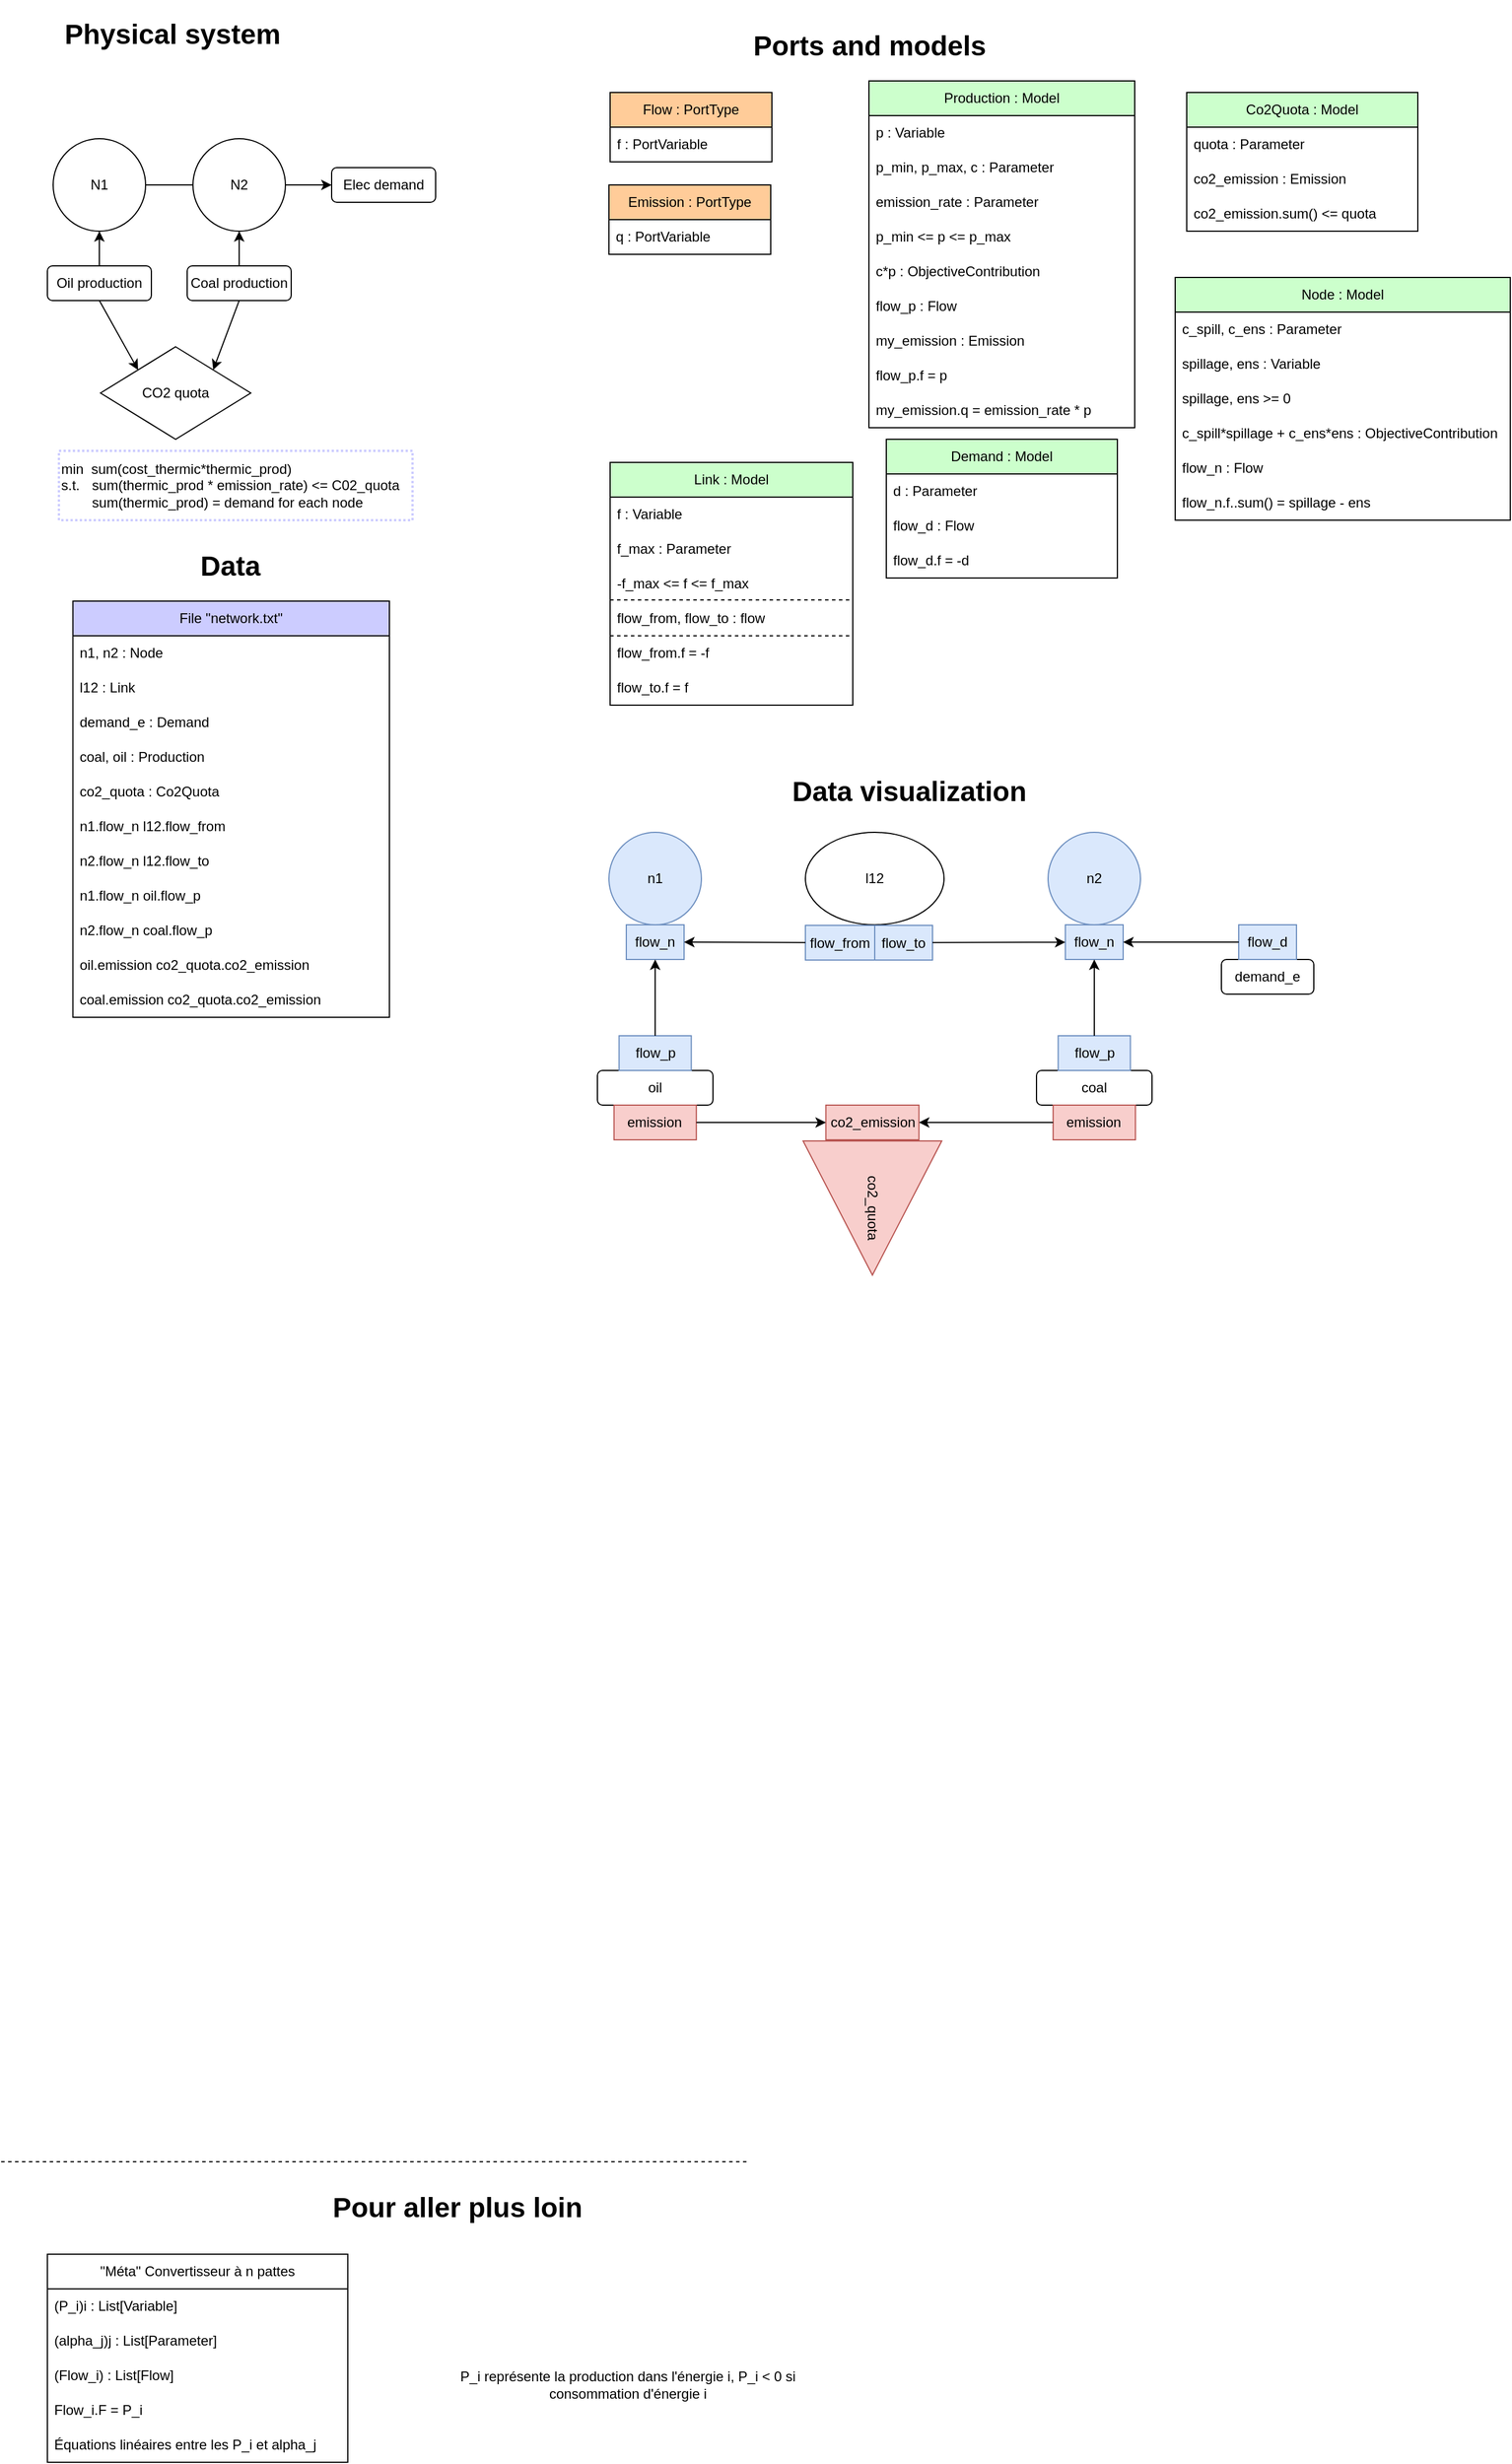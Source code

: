 <mxfile>
    <diagram id="C5RBs43oDa-KdzZeNtuy" name="Page-1">
        <mxGraphModel dx="1202" dy="1762" grid="1" gridSize="10" guides="1" tooltips="1" connect="1" arrows="1" fold="1" page="1" pageScale="1" pageWidth="827" pageHeight="1169" math="0" shadow="0">
            <root>
                <mxCell id="WIyWlLk6GJQsqaUBKTNV-0"/>
                <mxCell id="WIyWlLk6GJQsqaUBKTNV-1" parent="WIyWlLk6GJQsqaUBKTNV-0"/>
                <mxCell id="hW5n2ouBTmK9XzmkuQqM-82" value="" style="endArrow=none;dashed=1;html=1;rounded=0;" parent="WIyWlLk6GJQsqaUBKTNV-1" edge="1">
                    <mxGeometry width="50" height="50" relative="1" as="geometry">
                        <mxPoint x="54" y="1410" as="sourcePoint"/>
                        <mxPoint x="699" y="1410" as="targetPoint"/>
                    </mxGeometry>
                </mxCell>
                <mxCell id="hW5n2ouBTmK9XzmkuQqM-84" value="&quot;Méta&quot; Convertisseur à n pattes" style="swimlane;fontStyle=0;childLayout=stackLayout;horizontal=1;startSize=30;horizontalStack=0;resizeParent=1;resizeParentMax=0;resizeLast=0;collapsible=1;marginBottom=0;whiteSpace=wrap;html=1;" parent="WIyWlLk6GJQsqaUBKTNV-1" vertex="1">
                    <mxGeometry x="94" y="1490" width="260" height="180" as="geometry"/>
                </mxCell>
                <mxCell id="hW5n2ouBTmK9XzmkuQqM-85" value="(P_i)i : List[Variable]" style="text;strokeColor=none;fillColor=none;align=left;verticalAlign=middle;spacingLeft=4;spacingRight=4;overflow=hidden;points=[[0,0.5],[1,0.5]];portConstraint=eastwest;rotatable=0;whiteSpace=wrap;html=1;" parent="hW5n2ouBTmK9XzmkuQqM-84" vertex="1">
                    <mxGeometry y="30" width="260" height="30" as="geometry"/>
                </mxCell>
                <mxCell id="hW5n2ouBTmK9XzmkuQqM-86" value="(alpha_j)j : List[Parameter]" style="text;strokeColor=none;fillColor=none;align=left;verticalAlign=middle;spacingLeft=4;spacingRight=4;overflow=hidden;points=[[0,0.5],[1,0.5]];portConstraint=eastwest;rotatable=0;whiteSpace=wrap;html=1;" parent="hW5n2ouBTmK9XzmkuQqM-84" vertex="1">
                    <mxGeometry y="60" width="260" height="30" as="geometry"/>
                </mxCell>
                <mxCell id="hW5n2ouBTmK9XzmkuQqM-88" value="(Flow_i) : List[Flow]" style="text;strokeColor=none;fillColor=none;align=left;verticalAlign=middle;spacingLeft=4;spacingRight=4;overflow=hidden;points=[[0,0.5],[1,0.5]];portConstraint=eastwest;rotatable=0;whiteSpace=wrap;html=1;" parent="hW5n2ouBTmK9XzmkuQqM-84" vertex="1">
                    <mxGeometry y="90" width="260" height="30" as="geometry"/>
                </mxCell>
                <mxCell id="hW5n2ouBTmK9XzmkuQqM-91" value="Flow_i.F = P_i" style="text;strokeColor=none;fillColor=none;align=left;verticalAlign=middle;spacingLeft=4;spacingRight=4;overflow=hidden;points=[[0,0.5],[1,0.5]];portConstraint=eastwest;rotatable=0;whiteSpace=wrap;html=1;" parent="hW5n2ouBTmK9XzmkuQqM-84" vertex="1">
                    <mxGeometry y="120" width="260" height="30" as="geometry"/>
                </mxCell>
                <mxCell id="hW5n2ouBTmK9XzmkuQqM-92" value="Équations linéaires entre les P_i et alpha_j" style="text;strokeColor=none;fillColor=none;align=left;verticalAlign=middle;spacingLeft=4;spacingRight=4;overflow=hidden;points=[[0,0.5],[1,0.5]];portConstraint=eastwest;rotatable=0;whiteSpace=wrap;html=1;" parent="hW5n2ouBTmK9XzmkuQqM-84" vertex="1">
                    <mxGeometry y="150" width="260" height="30" as="geometry"/>
                </mxCell>
                <mxCell id="hW5n2ouBTmK9XzmkuQqM-93" value="P_i représente la production dans l'énergie i, P_i &amp;lt; 0 si consommation d'énergie i" style="text;html=1;strokeColor=none;fillColor=none;align=center;verticalAlign=middle;whiteSpace=wrap;rounded=0;" parent="WIyWlLk6GJQsqaUBKTNV-1" vertex="1">
                    <mxGeometry x="419" y="1565" width="355" height="75" as="geometry"/>
                </mxCell>
                <mxCell id="hW5n2ouBTmK9XzmkuQqM-100" value="&lt;h1&gt;Pour aller plus loin&lt;br&gt;&lt;/h1&gt;" style="text;html=1;strokeColor=none;fillColor=none;spacing=5;spacingTop=-20;whiteSpace=wrap;overflow=hidden;rounded=0;align=center;" parent="WIyWlLk6GJQsqaUBKTNV-1" vertex="1">
                    <mxGeometry x="324" y="1430" width="250" height="40" as="geometry"/>
                </mxCell>
                <mxCell id="11" value="&lt;font style=&quot;&quot;&gt;&lt;b style=&quot;&quot;&gt;&lt;font style=&quot;font-size: 24px;&quot;&gt;Data visualization&lt;/font&gt;&lt;br&gt;&lt;/b&gt;&lt;/font&gt;" style="text;html=1;strokeColor=none;fillColor=none;align=center;verticalAlign=middle;whiteSpace=wrap;rounded=0;" parent="WIyWlLk6GJQsqaUBKTNV-1" vertex="1">
                    <mxGeometry x="680" y="200" width="320" height="50" as="geometry"/>
                </mxCell>
                <mxCell id="57" value="N1" style="ellipse;whiteSpace=wrap;html=1;aspect=fixed;" parent="WIyWlLk6GJQsqaUBKTNV-1" vertex="1">
                    <mxGeometry x="99" y="-340" width="80" height="80" as="geometry"/>
                </mxCell>
                <mxCell id="58" value="" style="endArrow=none;html=1;exitX=1;exitY=0.5;exitDx=0;exitDy=0;entryX=0;entryY=0.5;entryDx=0;entryDy=0;" parent="WIyWlLk6GJQsqaUBKTNV-1" source="57" target="hW5n2ouBTmK9XzmkuQqM-59" edge="1">
                    <mxGeometry width="50" height="50" relative="1" as="geometry">
                        <mxPoint x="520" y="-290" as="sourcePoint"/>
                        <mxPoint x="570" y="-340" as="targetPoint"/>
                    </mxGeometry>
                </mxCell>
                <mxCell id="62" style="edgeStyle=none;html=1;entryX=0.5;entryY=1;entryDx=0;entryDy=0;" parent="WIyWlLk6GJQsqaUBKTNV-1" source="59" target="57" edge="1">
                    <mxGeometry relative="1" as="geometry"/>
                </mxCell>
                <mxCell id="65" style="edgeStyle=none;html=1;exitX=0.5;exitY=1;exitDx=0;exitDy=0;entryX=0;entryY=0;entryDx=0;entryDy=0;" parent="WIyWlLk6GJQsqaUBKTNV-1" source="59" target="64" edge="1">
                    <mxGeometry relative="1" as="geometry"/>
                </mxCell>
                <mxCell id="59" value="Oil production" style="rounded=1;whiteSpace=wrap;html=1;" parent="WIyWlLk6GJQsqaUBKTNV-1" vertex="1">
                    <mxGeometry x="94" y="-230" width="90" height="30" as="geometry"/>
                </mxCell>
                <mxCell id="64" value="CO2 quota" style="rhombus;whiteSpace=wrap;html=1;" parent="WIyWlLk6GJQsqaUBKTNV-1" vertex="1">
                    <mxGeometry x="140" y="-160" width="130" height="80" as="geometry"/>
                </mxCell>
                <mxCell id="66" style="edgeStyle=none;html=1;exitX=0.5;exitY=1;exitDx=0;exitDy=0;entryX=1;entryY=0;entryDx=0;entryDy=0;" parent="WIyWlLk6GJQsqaUBKTNV-1" source="hW5n2ouBTmK9XzmkuQqM-65" target="64" edge="1">
                    <mxGeometry relative="1" as="geometry"/>
                </mxCell>
                <mxCell id="hW5n2ouBTmK9XzmkuQqM-81" value="&lt;h1&gt;Physical system&lt;br&gt;&lt;/h1&gt;" style="text;html=1;strokeColor=none;fillColor=none;spacing=5;spacingTop=-20;whiteSpace=wrap;overflow=hidden;rounded=0;" parent="WIyWlLk6GJQsqaUBKTNV-1" vertex="1">
                    <mxGeometry x="104" y="-450" width="250" height="40" as="geometry"/>
                </mxCell>
                <mxCell id="50" value="" style="group" parent="WIyWlLk6GJQsqaUBKTNV-1" vertex="1" connectable="0">
                    <mxGeometry x="220" y="-390" width="220" height="180" as="geometry"/>
                </mxCell>
                <mxCell id="hW5n2ouBTmK9XzmkuQqM-59" value="N2" style="ellipse;whiteSpace=wrap;html=1;aspect=fixed;" parent="50" vertex="1">
                    <mxGeometry y="50" width="80" height="80" as="geometry"/>
                </mxCell>
                <mxCell id="hW5n2ouBTmK9XzmkuQqM-62" value="" style="endArrow=classic;html=1;rounded=0;exitX=1;exitY=0.5;exitDx=0;exitDy=0;entryX=0;entryY=0.5;entryDx=0;entryDy=0;" parent="50" source="hW5n2ouBTmK9XzmkuQqM-59" target="hW5n2ouBTmK9XzmkuQqM-66" edge="1">
                    <mxGeometry width="50" height="50" relative="1" as="geometry">
                        <mxPoint x="177" y="32" as="sourcePoint"/>
                        <mxPoint x="120" y="20" as="targetPoint"/>
                    </mxGeometry>
                </mxCell>
                <mxCell id="63" style="edgeStyle=none;html=1;entryX=0.5;entryY=1;entryDx=0;entryDy=0;" parent="50" source="hW5n2ouBTmK9XzmkuQqM-65" target="hW5n2ouBTmK9XzmkuQqM-59" edge="1">
                    <mxGeometry relative="1" as="geometry"/>
                </mxCell>
                <mxCell id="hW5n2ouBTmK9XzmkuQqM-65" value="Coal production" style="rounded=1;whiteSpace=wrap;html=1;" parent="50" vertex="1">
                    <mxGeometry x="-5" y="160" width="90" height="30" as="geometry"/>
                </mxCell>
                <mxCell id="hW5n2ouBTmK9XzmkuQqM-66" value="Elec demand" style="rounded=1;whiteSpace=wrap;html=1;" parent="50" vertex="1">
                    <mxGeometry x="120" y="75" width="90" height="30" as="geometry"/>
                </mxCell>
                <mxCell id="119" value="" style="group" parent="WIyWlLk6GJQsqaUBKTNV-1" vertex="1" connectable="0">
                    <mxGeometry x="570" y="260" width="620" height="385" as="geometry"/>
                </mxCell>
                <mxCell id="94" value="" style="group" parent="119" vertex="1" connectable="0">
                    <mxGeometry x="10" width="80" height="110" as="geometry"/>
                </mxCell>
                <mxCell id="92" value="n1" style="ellipse;whiteSpace=wrap;html=1;aspect=fixed;fillColor=#dae8fc;strokeColor=#6c8ebf;container=0;" parent="94" vertex="1">
                    <mxGeometry width="80" height="80" as="geometry"/>
                </mxCell>
                <mxCell id="93" value="flow_n" style="rounded=0;whiteSpace=wrap;html=1;fillColor=#dae8fc;strokeColor=#6c8ebf;container=0;" parent="94" vertex="1">
                    <mxGeometry x="15" y="80" width="50" height="30" as="geometry"/>
                </mxCell>
                <mxCell id="9" value="n2" style="ellipse;whiteSpace=wrap;html=1;aspect=fixed;fillColor=#dae8fc;strokeColor=#6c8ebf;container=0;" parent="119" vertex="1">
                    <mxGeometry x="390" width="80" height="80" as="geometry"/>
                </mxCell>
                <mxCell id="10" value="flow_n" style="rounded=0;whiteSpace=wrap;html=1;fillColor=#dae8fc;strokeColor=#6c8ebf;container=0;" parent="119" vertex="1">
                    <mxGeometry x="405" y="80" width="50" height="30" as="geometry"/>
                </mxCell>
                <mxCell id="99" value="" style="group" parent="119" vertex="1" connectable="0">
                    <mxGeometry x="540" y="80" width="80" height="60" as="geometry"/>
                </mxCell>
                <mxCell id="35" value="demand_e" style="rounded=1;whiteSpace=wrap;html=1;container=0;" parent="99" vertex="1">
                    <mxGeometry y="30" width="80" height="30" as="geometry"/>
                </mxCell>
                <mxCell id="36" value="flow_d" style="rounded=0;whiteSpace=wrap;html=1;fillColor=#dae8fc;strokeColor=#6c8ebf;container=0;" parent="99" vertex="1">
                    <mxGeometry x="15" width="50" height="30" as="geometry"/>
                </mxCell>
                <mxCell id="103" value="" style="group" parent="119" vertex="1" connectable="0">
                    <mxGeometry x="180" width="120" height="110.5" as="geometry"/>
                </mxCell>
                <mxCell id="104" value="l12" style="ellipse;whiteSpace=wrap;html=1;container=0;" parent="103" vertex="1">
                    <mxGeometry width="120" height="80" as="geometry"/>
                </mxCell>
                <mxCell id="105" value="" style="group;fillColor=#f8cecc;strokeColor=#b85450;container=0;" parent="103" vertex="1" connectable="0">
                    <mxGeometry x="10" y="80.5" width="100" height="30" as="geometry"/>
                </mxCell>
                <mxCell id="106" value="flow_from" style="rounded=0;whiteSpace=wrap;html=1;fillColor=#dae8fc;strokeColor=#6c8ebf;container=0;" parent="103" vertex="1">
                    <mxGeometry y="80.5" width="60" height="30" as="geometry"/>
                </mxCell>
                <mxCell id="107" value="flow_to" style="rounded=0;whiteSpace=wrap;html=1;fillColor=#dae8fc;strokeColor=#6c8ebf;container=0;" parent="103" vertex="1">
                    <mxGeometry x="60" y="80.5" width="50" height="30" as="geometry"/>
                </mxCell>
                <mxCell id="112" value="" style="group" parent="119" vertex="1" connectable="0">
                    <mxGeometry x="380" y="176" width="100" height="90" as="geometry"/>
                </mxCell>
                <mxCell id="96" value="" style="group" parent="112" vertex="1" connectable="0">
                    <mxGeometry width="100" height="60" as="geometry"/>
                </mxCell>
                <mxCell id="97" value="coal" style="rounded=1;whiteSpace=wrap;html=1;container=0;" parent="96" vertex="1">
                    <mxGeometry y="30" width="100" height="30" as="geometry"/>
                </mxCell>
                <mxCell id="98" value="flow_p" style="rounded=0;whiteSpace=wrap;html=1;fillColor=#dae8fc;strokeColor=#6c8ebf;container=0;" parent="96" vertex="1">
                    <mxGeometry x="18.75" width="62.5" height="30" as="geometry"/>
                </mxCell>
                <mxCell id="115" value="emission" style="rounded=0;whiteSpace=wrap;html=1;fillColor=#f8cecc;strokeColor=#b85450;container=0;" parent="112" vertex="1">
                    <mxGeometry x="14.38" y="60" width="71.25" height="30" as="geometry"/>
                </mxCell>
                <mxCell id="113" value="" style="group" parent="119" vertex="1" connectable="0">
                    <mxGeometry y="176" width="100" height="90" as="geometry"/>
                </mxCell>
                <mxCell id="95" value="" style="group" parent="113" vertex="1" connectable="0">
                    <mxGeometry width="100" height="60" as="geometry"/>
                </mxCell>
                <mxCell id="30" value="oil" style="rounded=1;whiteSpace=wrap;html=1;container=0;" parent="95" vertex="1">
                    <mxGeometry y="30" width="100" height="30" as="geometry"/>
                </mxCell>
                <mxCell id="31" value="flow_p" style="rounded=0;whiteSpace=wrap;html=1;fillColor=#dae8fc;strokeColor=#6c8ebf;container=0;" parent="95" vertex="1">
                    <mxGeometry x="18.75" width="62.5" height="30" as="geometry"/>
                </mxCell>
                <mxCell id="110" value="emission" style="rounded=0;whiteSpace=wrap;html=1;fillColor=#f8cecc;strokeColor=#b85450;container=0;" parent="113" vertex="1">
                    <mxGeometry x="14.38" y="60" width="71.25" height="30" as="geometry"/>
                </mxCell>
                <mxCell id="116" value="" style="group" parent="119" vertex="1" connectable="0">
                    <mxGeometry x="180" y="230" width="131" height="155" as="geometry"/>
                </mxCell>
                <mxCell id="114" value="co2_quota" style="triangle;whiteSpace=wrap;html=1;rotation=90;fillColor=#f8cecc;strokeColor=#b85450;" parent="116" vertex="1">
                    <mxGeometry y="35" width="116" height="120" as="geometry"/>
                </mxCell>
                <mxCell id="111" value="co2_emission" style="rounded=0;whiteSpace=wrap;html=1;fillColor=#f8cecc;strokeColor=#b85450;container=0;" parent="116" vertex="1">
                    <mxGeometry x="17.722" y="6" width="80.556" height="30" as="geometry"/>
                </mxCell>
                <mxCell id="188" style="edgeStyle=none;html=1;entryX=1;entryY=0.5;entryDx=0;entryDy=0;" parent="119" source="106" target="93" edge="1">
                    <mxGeometry relative="1" as="geometry"/>
                </mxCell>
                <mxCell id="190" style="edgeStyle=none;html=1;entryX=0.5;entryY=1;entryDx=0;entryDy=0;" parent="119" source="31" target="93" edge="1">
                    <mxGeometry relative="1" as="geometry"/>
                </mxCell>
                <mxCell id="192" style="edgeStyle=none;html=1;exitX=1;exitY=0.5;exitDx=0;exitDy=0;entryX=0;entryY=0.5;entryDx=0;entryDy=0;" parent="119" source="110" target="111" edge="1">
                    <mxGeometry relative="1" as="geometry">
                        <mxPoint x="140" y="280" as="targetPoint"/>
                    </mxGeometry>
                </mxCell>
                <mxCell id="193" style="edgeStyle=none;html=1;entryX=1;entryY=0.5;entryDx=0;entryDy=0;" parent="119" source="115" target="111" edge="1">
                    <mxGeometry relative="1" as="geometry"/>
                </mxCell>
                <mxCell id="195" style="edgeStyle=none;html=1;entryX=1;entryY=0.5;entryDx=0;entryDy=0;" parent="119" source="36" target="10" edge="1">
                    <mxGeometry relative="1" as="geometry"/>
                </mxCell>
                <mxCell id="196" value="" style="edgeStyle=none;html=1;" parent="119" source="98" target="10" edge="1">
                    <mxGeometry relative="1" as="geometry"/>
                </mxCell>
                <mxCell id="197" value="" style="edgeStyle=none;html=1;" parent="119" source="107" target="10" edge="1">
                    <mxGeometry relative="1" as="geometry"/>
                </mxCell>
                <mxCell id="hW5n2ouBTmK9XzmkuQqM-79" value="&lt;h1&gt;Ports and models&lt;br&gt;&lt;/h1&gt;" style="text;html=1;strokeColor=none;fillColor=none;spacing=5;spacingTop=-20;whiteSpace=wrap;overflow=hidden;rounded=0;" parent="WIyWlLk6GJQsqaUBKTNV-1" vertex="1">
                    <mxGeometry x="700" y="-440" width="250" height="40" as="geometry"/>
                </mxCell>
                <mxCell id="133" value="" style="group" parent="WIyWlLk6GJQsqaUBKTNV-1" vertex="1" connectable="0">
                    <mxGeometry x="581" y="-380" width="699" height="540" as="geometry"/>
                </mxCell>
                <mxCell id="145" value="Flow : PortType" style="swimlane;fontStyle=0;childLayout=stackLayout;horizontal=1;startSize=30;horizontalStack=0;resizeParent=1;resizeParentMax=0;resizeLast=0;collapsible=1;marginBottom=0;whiteSpace=wrap;html=1;fillColor=#FFCC99;" parent="133" vertex="1">
                    <mxGeometry width="140" height="60" as="geometry"/>
                </mxCell>
                <mxCell id="146" value="f : PortVariable" style="text;strokeColor=none;fillColor=none;align=left;verticalAlign=middle;spacingLeft=4;spacingRight=4;overflow=hidden;points=[[0,0.5],[1,0.5]];portConstraint=eastwest;rotatable=0;whiteSpace=wrap;html=1;" parent="145" vertex="1">
                    <mxGeometry y="30" width="140" height="30" as="geometry"/>
                </mxCell>
                <mxCell id="172" value="Emission : PortType" style="swimlane;fontStyle=0;childLayout=stackLayout;horizontal=1;startSize=30;horizontalStack=0;resizeParent=1;resizeParentMax=0;resizeLast=0;collapsible=1;marginBottom=0;whiteSpace=wrap;html=1;fillColor=#FFCC99;" parent="133" vertex="1">
                    <mxGeometry x="-1" y="80" width="140" height="60" as="geometry"/>
                </mxCell>
                <mxCell id="173" value="q : PortVariable" style="text;strokeColor=none;fillColor=none;align=left;verticalAlign=middle;spacingLeft=4;spacingRight=4;overflow=hidden;points=[[0,0.5],[1,0.5]];portConstraint=eastwest;rotatable=0;whiteSpace=wrap;html=1;" parent="172" vertex="1">
                    <mxGeometry y="30" width="140" height="30" as="geometry"/>
                </mxCell>
                <mxCell id="174" value="Link : Model" style="swimlane;fontStyle=0;childLayout=stackLayout;horizontal=1;startSize=30;horizontalStack=0;resizeParent=1;resizeParentMax=0;resizeLast=0;collapsible=1;marginBottom=0;whiteSpace=wrap;html=1;fillColor=#CCFFCC;" parent="133" vertex="1">
                    <mxGeometry y="320" width="210" height="210" as="geometry"/>
                </mxCell>
                <mxCell id="175" value="f : Variable" style="text;strokeColor=none;fillColor=none;align=left;verticalAlign=middle;spacingLeft=4;spacingRight=4;overflow=hidden;points=[[0,0.5],[1,0.5]];portConstraint=eastwest;rotatable=0;whiteSpace=wrap;html=1;" parent="174" vertex="1">
                    <mxGeometry y="30" width="210" height="30" as="geometry"/>
                </mxCell>
                <mxCell id="176" value="f_max : Parameter" style="text;strokeColor=none;fillColor=none;align=left;verticalAlign=middle;spacingLeft=4;spacingRight=4;overflow=hidden;points=[[0,0.5],[1,0.5]];portConstraint=eastwest;rotatable=0;whiteSpace=wrap;html=1;" parent="174" vertex="1">
                    <mxGeometry y="60" width="210" height="30" as="geometry"/>
                </mxCell>
                <mxCell id="177" value="-f_max &amp;lt;= f &amp;lt;= f_max" style="text;strokeColor=none;fillColor=none;align=left;verticalAlign=middle;spacingLeft=4;spacingRight=4;overflow=hidden;points=[[0,0.5],[1,0.5]];portConstraint=eastwest;rotatable=0;whiteSpace=wrap;html=1;" parent="174" vertex="1">
                    <mxGeometry y="90" width="210" height="30" as="geometry"/>
                </mxCell>
                <mxCell id="178" value="flow_from, flow_to : flow" style="text;strokeColor=none;fillColor=none;align=left;verticalAlign=middle;spacingLeft=4;spacingRight=4;overflow=hidden;points=[[0,0.5],[1,0.5]];portConstraint=eastwest;rotatable=0;whiteSpace=wrap;html=1;" parent="174" vertex="1">
                    <mxGeometry y="120" width="210" height="30" as="geometry"/>
                </mxCell>
                <mxCell id="179" value="" style="endArrow=none;dashed=1;html=1;rounded=0;exitX=0;exitY=0.5;exitDx=0;exitDy=0;entryX=1;entryY=0.5;entryDx=0;entryDy=0;" parent="174" edge="1">
                    <mxGeometry width="50" height="50" relative="1" as="geometry">
                        <mxPoint y="150" as="sourcePoint"/>
                        <mxPoint x="210" y="150" as="targetPoint"/>
                    </mxGeometry>
                </mxCell>
                <mxCell id="180" value="flow_from.f = -f" style="text;strokeColor=none;fillColor=none;align=left;verticalAlign=middle;spacingLeft=4;spacingRight=4;overflow=hidden;points=[[0,0.5],[1,0.5]];portConstraint=eastwest;rotatable=0;whiteSpace=wrap;html=1;" parent="174" vertex="1">
                    <mxGeometry y="150" width="210" height="30" as="geometry"/>
                </mxCell>
                <mxCell id="181" value="" style="endArrow=none;dashed=1;html=1;rounded=0;exitX=0;exitY=0.5;exitDx=0;exitDy=0;entryX=1;entryY=0.5;entryDx=0;entryDy=0;" parent="174" edge="1">
                    <mxGeometry width="50" height="50" relative="1" as="geometry">
                        <mxPoint y="119" as="sourcePoint"/>
                        <mxPoint x="210" y="119" as="targetPoint"/>
                    </mxGeometry>
                </mxCell>
                <mxCell id="182" value="flow_to.f = f" style="text;strokeColor=none;fillColor=none;align=left;verticalAlign=middle;spacingLeft=4;spacingRight=4;overflow=hidden;points=[[0,0.5],[1,0.5]];portConstraint=eastwest;rotatable=0;whiteSpace=wrap;html=1;" parent="174" vertex="1">
                    <mxGeometry y="180" width="210" height="30" as="geometry"/>
                </mxCell>
                <mxCell id="159" value="Demand : Model" style="swimlane;fontStyle=0;childLayout=stackLayout;horizontal=1;startSize=30;horizontalStack=0;resizeParent=1;resizeParentMax=0;resizeLast=0;collapsible=1;marginBottom=0;whiteSpace=wrap;html=1;fillColor=#CCFFCC;fontColor=#000000;" parent="133" vertex="1">
                    <mxGeometry x="239" y="300" width="200" height="120" as="geometry"/>
                </mxCell>
                <mxCell id="160" value="d : Parameter" style="text;strokeColor=none;fillColor=none;align=left;verticalAlign=middle;spacingLeft=4;spacingRight=4;overflow=hidden;points=[[0,0.5],[1,0.5]];portConstraint=eastwest;rotatable=0;whiteSpace=wrap;html=1;" parent="159" vertex="1">
                    <mxGeometry y="30" width="200" height="30" as="geometry"/>
                </mxCell>
                <mxCell id="161" value="flow_d : Flow" style="text;strokeColor=none;fillColor=none;align=left;verticalAlign=middle;spacingLeft=4;spacingRight=4;overflow=hidden;points=[[0,0.5],[1,0.5]];portConstraint=eastwest;rotatable=0;whiteSpace=wrap;html=1;" parent="159" vertex="1">
                    <mxGeometry y="60" width="200" height="30" as="geometry"/>
                </mxCell>
                <mxCell id="162" value="flow_d.f = -d" style="text;strokeColor=none;fillColor=none;align=left;verticalAlign=middle;spacingLeft=4;spacingRight=4;overflow=hidden;points=[[0,0.5],[1,0.5]];portConstraint=eastwest;rotatable=0;whiteSpace=wrap;html=1;" parent="159" vertex="1">
                    <mxGeometry y="90" width="200" height="30" as="geometry"/>
                </mxCell>
                <mxCell id="183" value="Co2Quota : Model" style="swimlane;fontStyle=0;childLayout=stackLayout;horizontal=1;startSize=30;horizontalStack=0;resizeParent=1;resizeParentMax=0;resizeLast=0;collapsible=1;marginBottom=0;whiteSpace=wrap;html=1;fillColor=#CCFFCC;" parent="133" vertex="1">
                    <mxGeometry x="499" width="200" height="120" as="geometry"/>
                </mxCell>
                <mxCell id="184" value="quota : Parameter" style="text;strokeColor=none;fillColor=none;align=left;verticalAlign=middle;spacingLeft=4;spacingRight=4;overflow=hidden;points=[[0,0.5],[1,0.5]];portConstraint=eastwest;rotatable=0;whiteSpace=wrap;html=1;" parent="183" vertex="1">
                    <mxGeometry y="30" width="200" height="30" as="geometry"/>
                </mxCell>
                <mxCell id="185" value="co2_emission : Emission" style="text;strokeColor=none;fillColor=none;align=left;verticalAlign=middle;spacingLeft=4;spacingRight=4;overflow=hidden;points=[[0,0.5],[1,0.5]];portConstraint=eastwest;rotatable=0;whiteSpace=wrap;html=1;" parent="183" vertex="1">
                    <mxGeometry y="60" width="200" height="30" as="geometry"/>
                </mxCell>
                <mxCell id="186" value="co2_emission.sum() &amp;lt;= quota" style="text;strokeColor=none;fillColor=none;align=left;verticalAlign=middle;spacingLeft=4;spacingRight=4;overflow=hidden;points=[[0,0.5],[1,0.5]];portConstraint=eastwest;rotatable=0;whiteSpace=wrap;html=1;" parent="183" vertex="1">
                    <mxGeometry y="90" width="200" height="30" as="geometry"/>
                </mxCell>
                <mxCell id="198" value="Node : Model" style="swimlane;fontStyle=0;childLayout=stackLayout;horizontal=1;startSize=30;horizontalStack=0;resizeParent=1;resizeParentMax=0;resizeLast=0;collapsible=1;marginBottom=0;whiteSpace=wrap;html=1;fillColor=#CCFFCC;fontColor=#000000;" parent="133" vertex="1">
                    <mxGeometry x="489" y="160" width="290" height="210" as="geometry"/>
                </mxCell>
                <mxCell id="199" value="c_spill, c_ens : Parameter" style="text;strokeColor=none;fillColor=none;align=left;verticalAlign=middle;spacingLeft=4;spacingRight=4;overflow=hidden;points=[[0,0.5],[1,0.5]];portConstraint=eastwest;rotatable=0;whiteSpace=wrap;html=1;" parent="198" vertex="1">
                    <mxGeometry y="30" width="290" height="30" as="geometry"/>
                </mxCell>
                <mxCell id="200" value="spillage, ens : Variable" style="text;strokeColor=none;fillColor=none;align=left;verticalAlign=middle;spacingLeft=4;spacingRight=4;overflow=hidden;points=[[0,0.5],[1,0.5]];portConstraint=eastwest;rotatable=0;whiteSpace=wrap;html=1;" parent="198" vertex="1">
                    <mxGeometry y="60" width="290" height="30" as="geometry"/>
                </mxCell>
                <mxCell id="215" value="spillage, ens &amp;gt;= 0" style="text;strokeColor=none;fillColor=none;align=left;verticalAlign=middle;spacingLeft=4;spacingRight=4;overflow=hidden;points=[[0,0.5],[1,0.5]];portConstraint=eastwest;rotatable=0;whiteSpace=wrap;html=1;" parent="198" vertex="1">
                    <mxGeometry y="90" width="290" height="30" as="geometry"/>
                </mxCell>
                <mxCell id="201" value="c_spill*spillage + c_ens*ens : ObjectiveContribution" style="text;strokeColor=none;fillColor=none;align=left;verticalAlign=middle;spacingLeft=4;spacingRight=4;overflow=hidden;points=[[0,0.5],[1,0.5]];portConstraint=eastwest;rotatable=0;whiteSpace=wrap;html=1;" parent="198" vertex="1">
                    <mxGeometry y="120" width="290" height="30" as="geometry"/>
                </mxCell>
                <mxCell id="202" value="flow_n : Flow" style="text;strokeColor=none;fillColor=none;align=left;verticalAlign=middle;spacingLeft=4;spacingRight=4;overflow=hidden;points=[[0,0.5],[1,0.5]];portConstraint=eastwest;rotatable=0;whiteSpace=wrap;html=1;" parent="198" vertex="1">
                    <mxGeometry y="150" width="290" height="30" as="geometry"/>
                </mxCell>
                <mxCell id="203" value="flow_n.f..sum() = spillage - ens" style="text;strokeColor=none;fillColor=none;align=left;verticalAlign=middle;spacingLeft=4;spacingRight=4;overflow=hidden;points=[[0,0.5],[1,0.5]];portConstraint=eastwest;rotatable=0;whiteSpace=wrap;html=1;" parent="198" vertex="1">
                    <mxGeometry y="180" width="290" height="30" as="geometry"/>
                </mxCell>
                <mxCell id="204" value="Production : Model" style="swimlane;fontStyle=0;childLayout=stackLayout;horizontal=1;startSize=30;horizontalStack=0;resizeParent=1;resizeParentMax=0;resizeLast=0;collapsible=1;marginBottom=0;whiteSpace=wrap;html=1;fillColor=#CCFFCC;fontColor=#000000;" parent="133" vertex="1">
                    <mxGeometry x="224" y="-10" width="230" height="300" as="geometry"/>
                </mxCell>
                <mxCell id="205" value="p : Variable" style="text;strokeColor=none;fillColor=none;align=left;verticalAlign=middle;spacingLeft=4;spacingRight=4;overflow=hidden;points=[[0,0.5],[1,0.5]];portConstraint=eastwest;rotatable=0;whiteSpace=wrap;html=1;" parent="204" vertex="1">
                    <mxGeometry y="30" width="230" height="30" as="geometry"/>
                </mxCell>
                <mxCell id="206" value="p_min, p_max, c : Parameter" style="text;strokeColor=none;fillColor=none;align=left;verticalAlign=middle;spacingLeft=4;spacingRight=4;overflow=hidden;points=[[0,0.5],[1,0.5]];portConstraint=eastwest;rotatable=0;whiteSpace=wrap;html=1;" parent="204" vertex="1">
                    <mxGeometry y="60" width="230" height="30" as="geometry"/>
                </mxCell>
                <mxCell id="207" value="emission_rate : Parameter" style="text;strokeColor=none;fillColor=none;align=left;verticalAlign=middle;spacingLeft=4;spacingRight=4;overflow=hidden;points=[[0,0.5],[1,0.5]];portConstraint=eastwest;rotatable=0;whiteSpace=wrap;html=1;" parent="204" vertex="1">
                    <mxGeometry y="90" width="230" height="30" as="geometry"/>
                </mxCell>
                <mxCell id="208" value="p_min &amp;lt;= p &amp;lt;= p_max" style="text;strokeColor=none;fillColor=none;align=left;verticalAlign=middle;spacingLeft=4;spacingRight=4;overflow=hidden;points=[[0,0.5],[1,0.5]];portConstraint=eastwest;rotatable=0;whiteSpace=wrap;html=1;" parent="204" vertex="1">
                    <mxGeometry y="120" width="230" height="30" as="geometry"/>
                </mxCell>
                <mxCell id="209" value="c*p : ObjectiveContribution" style="text;strokeColor=none;fillColor=none;align=left;verticalAlign=middle;spacingLeft=4;spacingRight=4;overflow=hidden;points=[[0,0.5],[1,0.5]];portConstraint=eastwest;rotatable=0;whiteSpace=wrap;html=1;" parent="204" vertex="1">
                    <mxGeometry y="150" width="230" height="30" as="geometry"/>
                </mxCell>
                <mxCell id="210" value="flow_p : Flow" style="text;strokeColor=none;fillColor=none;align=left;verticalAlign=middle;spacingLeft=4;spacingRight=4;overflow=hidden;points=[[0,0.5],[1,0.5]];portConstraint=eastwest;rotatable=0;whiteSpace=wrap;html=1;" parent="204" vertex="1">
                    <mxGeometry y="180" width="230" height="30" as="geometry"/>
                </mxCell>
                <mxCell id="211" value="my_emission : Emission" style="text;strokeColor=none;fillColor=none;align=left;verticalAlign=middle;spacingLeft=4;spacingRight=4;overflow=hidden;points=[[0,0.5],[1,0.5]];portConstraint=eastwest;rotatable=0;whiteSpace=wrap;html=1;" parent="204" vertex="1">
                    <mxGeometry y="210" width="230" height="30" as="geometry"/>
                </mxCell>
                <mxCell id="212" value="flow_p.f = p" style="text;strokeColor=none;fillColor=none;align=left;verticalAlign=middle;spacingLeft=4;spacingRight=4;overflow=hidden;points=[[0,0.5],[1,0.5]];portConstraint=eastwest;rotatable=0;whiteSpace=wrap;html=1;" parent="204" vertex="1">
                    <mxGeometry y="240" width="230" height="30" as="geometry"/>
                </mxCell>
                <mxCell id="213" value="my_emission.q = emission_rate * p" style="text;strokeColor=none;fillColor=none;align=left;verticalAlign=middle;spacingLeft=4;spacingRight=4;overflow=hidden;points=[[0,0.5],[1,0.5]];portConstraint=eastwest;rotatable=0;whiteSpace=wrap;html=1;" parent="204" vertex="1">
                    <mxGeometry y="270" width="230" height="30" as="geometry"/>
                </mxCell>
                <mxCell id="hW5n2ouBTmK9XzmkuQqM-36" value="File &quot;network.txt&quot;" style="swimlane;fontStyle=0;childLayout=stackLayout;horizontal=1;startSize=30;horizontalStack=0;resizeParent=1;resizeParentMax=0;resizeLast=0;collapsible=1;marginBottom=0;whiteSpace=wrap;html=1;container=0;fillColor=#CCCCFF;" parent="WIyWlLk6GJQsqaUBKTNV-1" vertex="1">
                    <mxGeometry x="116.11" y="60" width="273.89" height="360" as="geometry"/>
                </mxCell>
                <mxCell id="hW5n2ouBTmK9XzmkuQqM-40" value="n1, n2 : Node" style="text;strokeColor=none;fillColor=none;align=left;verticalAlign=middle;spacingLeft=4;spacingRight=4;overflow=hidden;points=[[0,0.5],[1,0.5]];portConstraint=eastwest;rotatable=0;whiteSpace=wrap;html=1;container=0;" parent="hW5n2ouBTmK9XzmkuQqM-36" vertex="1">
                    <mxGeometry y="30" width="273.89" height="30" as="geometry"/>
                </mxCell>
                <mxCell id="139" value="l12 : Link" style="text;strokeColor=none;fillColor=none;align=left;verticalAlign=middle;spacingLeft=4;spacingRight=4;overflow=hidden;points=[[0,0.5],[1,0.5]];portConstraint=eastwest;rotatable=0;whiteSpace=wrap;html=1;container=0;" parent="hW5n2ouBTmK9XzmkuQqM-36" vertex="1">
                    <mxGeometry y="60" width="273.89" height="30" as="geometry"/>
                </mxCell>
                <mxCell id="hW5n2ouBTmK9XzmkuQqM-44" value="demand_e : Demand" style="text;strokeColor=none;fillColor=none;align=left;verticalAlign=middle;spacingLeft=4;spacingRight=4;overflow=hidden;points=[[0,0.5],[1,0.5]];portConstraint=eastwest;rotatable=0;whiteSpace=wrap;html=1;container=0;" parent="hW5n2ouBTmK9XzmkuQqM-36" vertex="1">
                    <mxGeometry y="90" width="273.89" height="30" as="geometry"/>
                </mxCell>
                <mxCell id="hW5n2ouBTmK9XzmkuQqM-41" value="coal, oil : Production" style="text;strokeColor=none;fillColor=none;align=left;verticalAlign=middle;spacingLeft=4;spacingRight=4;overflow=hidden;points=[[0,0.5],[1,0.5]];portConstraint=eastwest;rotatable=0;whiteSpace=wrap;html=1;container=0;" parent="hW5n2ouBTmK9XzmkuQqM-36" vertex="1">
                    <mxGeometry y="120" width="273.89" height="30" as="geometry"/>
                </mxCell>
                <mxCell id="142" value="co2_quota : Co2Quota" style="text;strokeColor=none;fillColor=none;align=left;verticalAlign=middle;spacingLeft=4;spacingRight=4;overflow=hidden;points=[[0,0.5],[1,0.5]];portConstraint=eastwest;rotatable=0;whiteSpace=wrap;html=1;container=0;" parent="hW5n2ouBTmK9XzmkuQqM-36" vertex="1">
                    <mxGeometry y="150" width="273.89" height="30" as="geometry"/>
                </mxCell>
                <mxCell id="hW5n2ouBTmK9XzmkuQqM-47" value="n1.flow_n l12.flow_from" style="text;strokeColor=none;fillColor=none;align=left;verticalAlign=middle;spacingLeft=4;spacingRight=4;overflow=hidden;points=[[0,0.5],[1,0.5]];portConstraint=eastwest;rotatable=0;whiteSpace=wrap;html=1;container=0;" parent="hW5n2ouBTmK9XzmkuQqM-36" vertex="1">
                    <mxGeometry y="180" width="273.89" height="30" as="geometry"/>
                </mxCell>
                <mxCell id="hW5n2ouBTmK9XzmkuQqM-48" value="n2.flow_n l12.flow_to" style="text;strokeColor=none;fillColor=none;align=left;verticalAlign=middle;spacingLeft=4;spacingRight=4;overflow=hidden;points=[[0,0.5],[1,0.5]];portConstraint=eastwest;rotatable=0;whiteSpace=wrap;html=1;container=0;" parent="hW5n2ouBTmK9XzmkuQqM-36" vertex="1">
                    <mxGeometry y="210" width="273.89" height="30" as="geometry"/>
                </mxCell>
                <mxCell id="141" value="n1.flow_n oil.flow_p" style="text;strokeColor=none;fillColor=none;align=left;verticalAlign=middle;spacingLeft=4;spacingRight=4;overflow=hidden;points=[[0,0.5],[1,0.5]];portConstraint=eastwest;rotatable=0;whiteSpace=wrap;html=1;container=0;" parent="hW5n2ouBTmK9XzmkuQqM-36" vertex="1">
                    <mxGeometry y="240" width="273.89" height="30" as="geometry"/>
                </mxCell>
                <mxCell id="140" value="n2.flow_n coal.flow_p" style="text;strokeColor=none;fillColor=none;align=left;verticalAlign=middle;spacingLeft=4;spacingRight=4;overflow=hidden;points=[[0,0.5],[1,0.5]];portConstraint=eastwest;rotatable=0;whiteSpace=wrap;html=1;container=0;" parent="hW5n2ouBTmK9XzmkuQqM-36" vertex="1">
                    <mxGeometry y="270" width="273.89" height="30" as="geometry"/>
                </mxCell>
                <mxCell id="143" value="oil.emission co2_quota.co2_emission" style="text;strokeColor=none;fillColor=none;align=left;verticalAlign=middle;spacingLeft=4;spacingRight=4;overflow=hidden;points=[[0,0.5],[1,0.5]];portConstraint=eastwest;rotatable=0;whiteSpace=wrap;html=1;container=0;" parent="hW5n2ouBTmK9XzmkuQqM-36" vertex="1">
                    <mxGeometry y="300" width="273.89" height="30" as="geometry"/>
                </mxCell>
                <mxCell id="187" value="coal.emission co2_quota.co2_emission" style="text;strokeColor=none;fillColor=none;align=left;verticalAlign=middle;spacingLeft=4;spacingRight=4;overflow=hidden;points=[[0,0.5],[1,0.5]];portConstraint=eastwest;rotatable=0;whiteSpace=wrap;html=1;container=0;" parent="hW5n2ouBTmK9XzmkuQqM-36" vertex="1">
                    <mxGeometry y="330" width="273.89" height="30" as="geometry"/>
                </mxCell>
                <mxCell id="hW5n2ouBTmK9XzmkuQqM-80" value="&lt;h1&gt;Data&lt;br&gt;&lt;/h1&gt;" style="text;html=1;strokeColor=none;fillColor=none;spacing=5;spacingTop=-20;whiteSpace=wrap;overflow=hidden;rounded=0;align=center;container=0;" parent="WIyWlLk6GJQsqaUBKTNV-1" vertex="1">
                    <mxGeometry x="180.622" y="10" width="143.382" height="40" as="geometry"/>
                </mxCell>
                <mxCell id="214" value="min&amp;nbsp; sum(cost_thermic*thermic_prod)&lt;br&gt;s.t.&amp;nbsp; &lt;span style=&quot;white-space: pre;&quot;&gt;&#9;&lt;/span&gt;sum(thermic_prod * emission_rate) &amp;lt;= C02_quota&lt;br&gt;&lt;span style=&quot;white-space: pre;&quot;&gt;&#9;&lt;/span&gt;sum(thermic_prod) = demand for each node" style="text;html=1;strokeColor=#CCCCFF;fillColor=none;align=left;verticalAlign=middle;whiteSpace=wrap;rounded=0;dashed=1;dashPattern=1 1;strokeWidth=2;" parent="WIyWlLk6GJQsqaUBKTNV-1" vertex="1">
                    <mxGeometry x="104" y="-70" width="306" height="60" as="geometry"/>
                </mxCell>
            </root>
        </mxGraphModel>
    </diagram>
</mxfile>